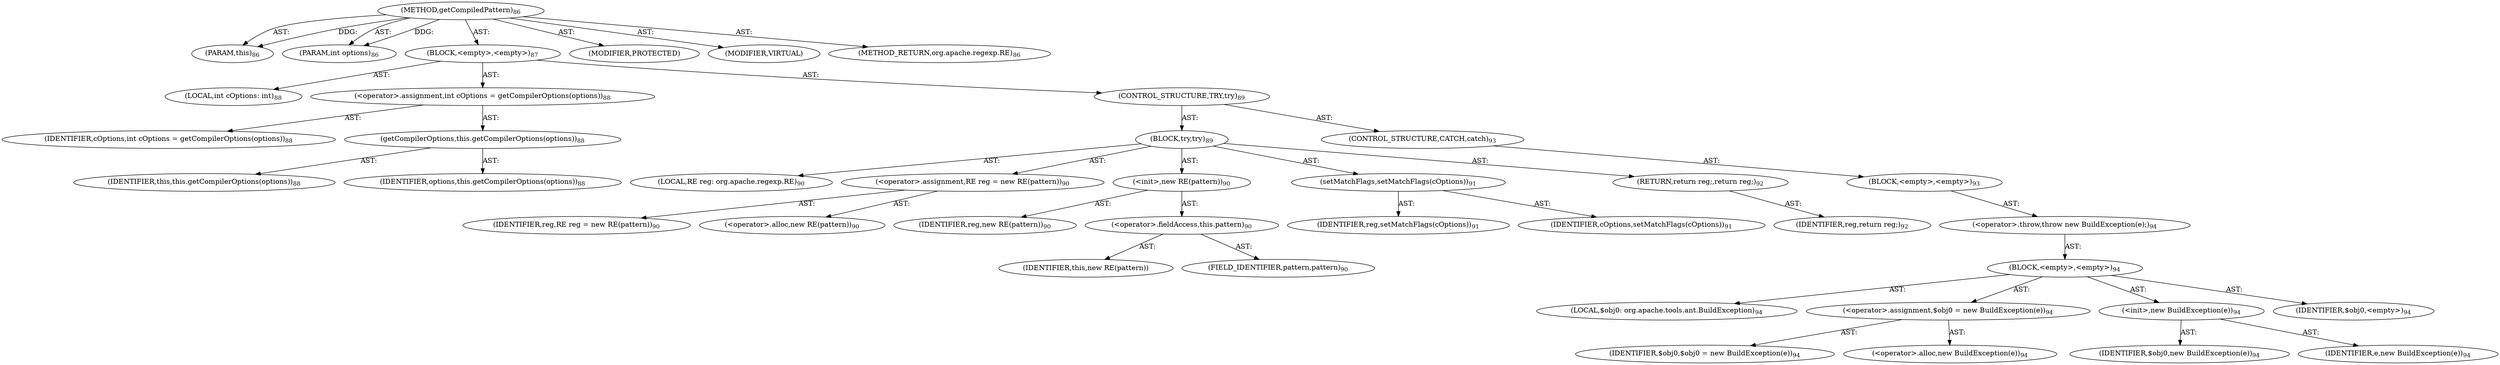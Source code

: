 digraph "getCompiledPattern" {  
"111669149698" [label = <(METHOD,getCompiledPattern)<SUB>86</SUB>> ]
"115964116993" [label = <(PARAM,this)<SUB>86</SUB>> ]
"115964117000" [label = <(PARAM,int options)<SUB>86</SUB>> ]
"25769803778" [label = <(BLOCK,&lt;empty&gt;,&lt;empty&gt;)<SUB>87</SUB>> ]
"94489280512" [label = <(LOCAL,int cOptions: int)<SUB>88</SUB>> ]
"30064771075" [label = <(&lt;operator&gt;.assignment,int cOptions = getCompilerOptions(options))<SUB>88</SUB>> ]
"68719476746" [label = <(IDENTIFIER,cOptions,int cOptions = getCompilerOptions(options))<SUB>88</SUB>> ]
"30064771076" [label = <(getCompilerOptions,this.getCompilerOptions(options))<SUB>88</SUB>> ]
"68719476737" [label = <(IDENTIFIER,this,this.getCompilerOptions(options))<SUB>88</SUB>> ]
"68719476747" [label = <(IDENTIFIER,options,this.getCompilerOptions(options))<SUB>88</SUB>> ]
"47244640256" [label = <(CONTROL_STRUCTURE,TRY,try)<SUB>89</SUB>> ]
"25769803779" [label = <(BLOCK,try,try)<SUB>89</SUB>> ]
"94489280513" [label = <(LOCAL,RE reg: org.apache.regexp.RE)<SUB>90</SUB>> ]
"30064771077" [label = <(&lt;operator&gt;.assignment,RE reg = new RE(pattern))<SUB>90</SUB>> ]
"68719476748" [label = <(IDENTIFIER,reg,RE reg = new RE(pattern))<SUB>90</SUB>> ]
"30064771078" [label = <(&lt;operator&gt;.alloc,new RE(pattern))<SUB>90</SUB>> ]
"30064771079" [label = <(&lt;init&gt;,new RE(pattern))<SUB>90</SUB>> ]
"68719476749" [label = <(IDENTIFIER,reg,new RE(pattern))<SUB>90</SUB>> ]
"30064771080" [label = <(&lt;operator&gt;.fieldAccess,this.pattern)<SUB>90</SUB>> ]
"68719476750" [label = <(IDENTIFIER,this,new RE(pattern))> ]
"55834574850" [label = <(FIELD_IDENTIFIER,pattern,pattern)<SUB>90</SUB>> ]
"30064771081" [label = <(setMatchFlags,setMatchFlags(cOptions))<SUB>91</SUB>> ]
"68719476751" [label = <(IDENTIFIER,reg,setMatchFlags(cOptions))<SUB>91</SUB>> ]
"68719476752" [label = <(IDENTIFIER,cOptions,setMatchFlags(cOptions))<SUB>91</SUB>> ]
"146028888065" [label = <(RETURN,return reg;,return reg;)<SUB>92</SUB>> ]
"68719476753" [label = <(IDENTIFIER,reg,return reg;)<SUB>92</SUB>> ]
"47244640257" [label = <(CONTROL_STRUCTURE,CATCH,catch)<SUB>93</SUB>> ]
"25769803780" [label = <(BLOCK,&lt;empty&gt;,&lt;empty&gt;)<SUB>93</SUB>> ]
"30064771082" [label = <(&lt;operator&gt;.throw,throw new BuildException(e);)<SUB>94</SUB>> ]
"25769803781" [label = <(BLOCK,&lt;empty&gt;,&lt;empty&gt;)<SUB>94</SUB>> ]
"94489280514" [label = <(LOCAL,$obj0: org.apache.tools.ant.BuildException)<SUB>94</SUB>> ]
"30064771083" [label = <(&lt;operator&gt;.assignment,$obj0 = new BuildException(e))<SUB>94</SUB>> ]
"68719476754" [label = <(IDENTIFIER,$obj0,$obj0 = new BuildException(e))<SUB>94</SUB>> ]
"30064771084" [label = <(&lt;operator&gt;.alloc,new BuildException(e))<SUB>94</SUB>> ]
"30064771085" [label = <(&lt;init&gt;,new BuildException(e))<SUB>94</SUB>> ]
"68719476755" [label = <(IDENTIFIER,$obj0,new BuildException(e))<SUB>94</SUB>> ]
"68719476756" [label = <(IDENTIFIER,e,new BuildException(e))<SUB>94</SUB>> ]
"68719476757" [label = <(IDENTIFIER,$obj0,&lt;empty&gt;)<SUB>94</SUB>> ]
"133143986181" [label = <(MODIFIER,PROTECTED)> ]
"133143986182" [label = <(MODIFIER,VIRTUAL)> ]
"128849018882" [label = <(METHOD_RETURN,org.apache.regexp.RE)<SUB>86</SUB>> ]
  "111669149698" -> "115964116993"  [ label = "AST: "] 
  "111669149698" -> "115964117000"  [ label = "AST: "] 
  "111669149698" -> "25769803778"  [ label = "AST: "] 
  "111669149698" -> "133143986181"  [ label = "AST: "] 
  "111669149698" -> "133143986182"  [ label = "AST: "] 
  "111669149698" -> "128849018882"  [ label = "AST: "] 
  "25769803778" -> "94489280512"  [ label = "AST: "] 
  "25769803778" -> "30064771075"  [ label = "AST: "] 
  "25769803778" -> "47244640256"  [ label = "AST: "] 
  "30064771075" -> "68719476746"  [ label = "AST: "] 
  "30064771075" -> "30064771076"  [ label = "AST: "] 
  "30064771076" -> "68719476737"  [ label = "AST: "] 
  "30064771076" -> "68719476747"  [ label = "AST: "] 
  "47244640256" -> "25769803779"  [ label = "AST: "] 
  "47244640256" -> "47244640257"  [ label = "AST: "] 
  "25769803779" -> "94489280513"  [ label = "AST: "] 
  "25769803779" -> "30064771077"  [ label = "AST: "] 
  "25769803779" -> "30064771079"  [ label = "AST: "] 
  "25769803779" -> "30064771081"  [ label = "AST: "] 
  "25769803779" -> "146028888065"  [ label = "AST: "] 
  "30064771077" -> "68719476748"  [ label = "AST: "] 
  "30064771077" -> "30064771078"  [ label = "AST: "] 
  "30064771079" -> "68719476749"  [ label = "AST: "] 
  "30064771079" -> "30064771080"  [ label = "AST: "] 
  "30064771080" -> "68719476750"  [ label = "AST: "] 
  "30064771080" -> "55834574850"  [ label = "AST: "] 
  "30064771081" -> "68719476751"  [ label = "AST: "] 
  "30064771081" -> "68719476752"  [ label = "AST: "] 
  "146028888065" -> "68719476753"  [ label = "AST: "] 
  "47244640257" -> "25769803780"  [ label = "AST: "] 
  "25769803780" -> "30064771082"  [ label = "AST: "] 
  "30064771082" -> "25769803781"  [ label = "AST: "] 
  "25769803781" -> "94489280514"  [ label = "AST: "] 
  "25769803781" -> "30064771083"  [ label = "AST: "] 
  "25769803781" -> "30064771085"  [ label = "AST: "] 
  "25769803781" -> "68719476757"  [ label = "AST: "] 
  "30064771083" -> "68719476754"  [ label = "AST: "] 
  "30064771083" -> "30064771084"  [ label = "AST: "] 
  "30064771085" -> "68719476755"  [ label = "AST: "] 
  "30064771085" -> "68719476756"  [ label = "AST: "] 
  "111669149698" -> "115964116993"  [ label = "DDG: "] 
  "111669149698" -> "115964117000"  [ label = "DDG: "] 
}
